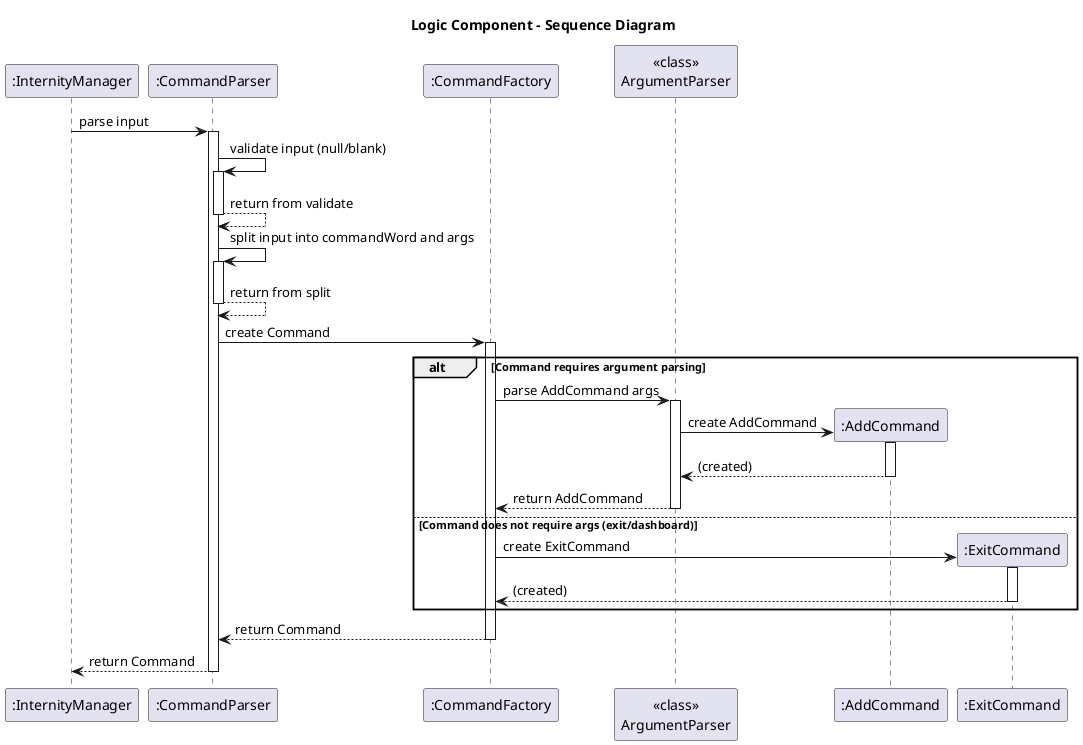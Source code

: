 @startuml
title Logic Component - Sequence Diagram

participant ":InternityManager" as IM
participant ":CommandParser" as CP
participant ":CommandFactory" as CF
participant "<<class>>\nArgumentParser" as AP
participant ":AddCommand" as AddC
participant ":ExitCommand" as ExitC

IM -> CP: parse input
activate CP

' --- validate input ---
CP -> CP: validate input (null/blank)
activate CP
CP --> CP: return from validate
deactivate CP

' --- split input ---
CP -> CP: split input into commandWord and args
activate CP
CP --> CP: return from split
deactivate CP

' --- create command via factory ---
CP -> CF: create Command
activate CF

alt Command requires argument parsing
    CF -> AP: parse AddCommand args
    activate AP
    AP -> AddC**: create AddCommand
    activate AddC
    return (created)
    deactivate AddC
    AP --> CF: return AddCommand
    deactivate AP
else Command does not require args (exit/dashboard)
    CF -> ExitC**: create ExitCommand
    activate ExitC
    return (created)
    deactivate ExitC
end

CF --> CP: return Command
deactivate CF

CP --> IM: return Command
deactivate CP

@enduml
